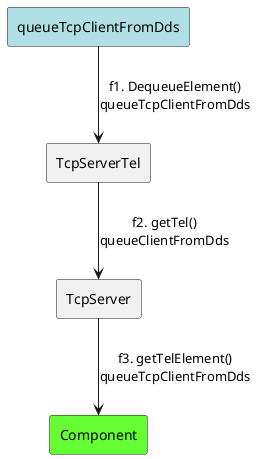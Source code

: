 @startuml
skinparam linestyle ortho

rectangle Component #66ff33
rectangle TcpServer as TS
rectangle TcpServerTel as TST

rectangle queueTcpClientFromDds as QTCFD #b0e0e6

QTCFD --> TST : f1. DequeueElement()\nqueueTcpClientFromDds
TST --> TS : f2. getTel()\nqueueClientFromDds
TS --> Component : f3. getTelElement()\nqueueTcpClientFromDds

@enduml
